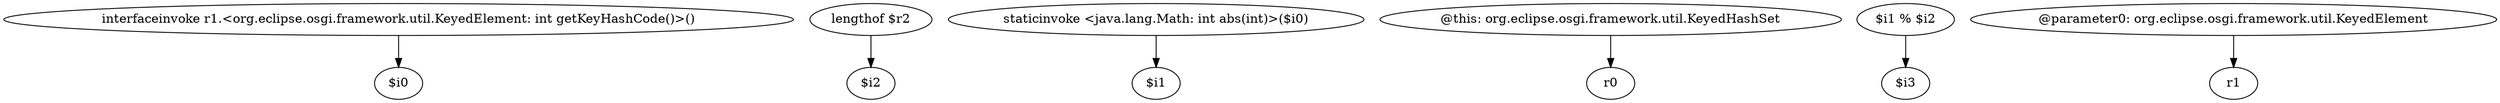 digraph g {
0[label="interfaceinvoke r1.<org.eclipse.osgi.framework.util.KeyedElement: int getKeyHashCode()>()"]
1[label="$i0"]
0->1[label=""]
2[label="lengthof $r2"]
3[label="$i2"]
2->3[label=""]
4[label="staticinvoke <java.lang.Math: int abs(int)>($i0)"]
5[label="$i1"]
4->5[label=""]
6[label="@this: org.eclipse.osgi.framework.util.KeyedHashSet"]
7[label="r0"]
6->7[label=""]
8[label="$i1 % $i2"]
9[label="$i3"]
8->9[label=""]
10[label="@parameter0: org.eclipse.osgi.framework.util.KeyedElement"]
11[label="r1"]
10->11[label=""]
}